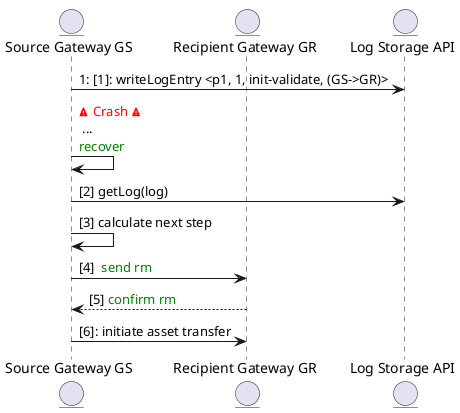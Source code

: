 @startuml

entity "Source Gateway GS" as sg
entity "Recipient Gateway GR" as rg
entity "Log Storage API" as log


sg->log: 1: [1]: writeLogEntry <p1, 1, init-validate, (GS->GR)>


sg->sg: <color:red><&warning> Crash <&warning>\n ... \n<color:green>recover

sg->log: [2] getLog(log)
sg->sg: [3] calculate next step
sg->rg:[4] <color:green> send rm
return [5] <color:green>confirm rm
sg->rg: [6]: initiate asset transfer


@enduml